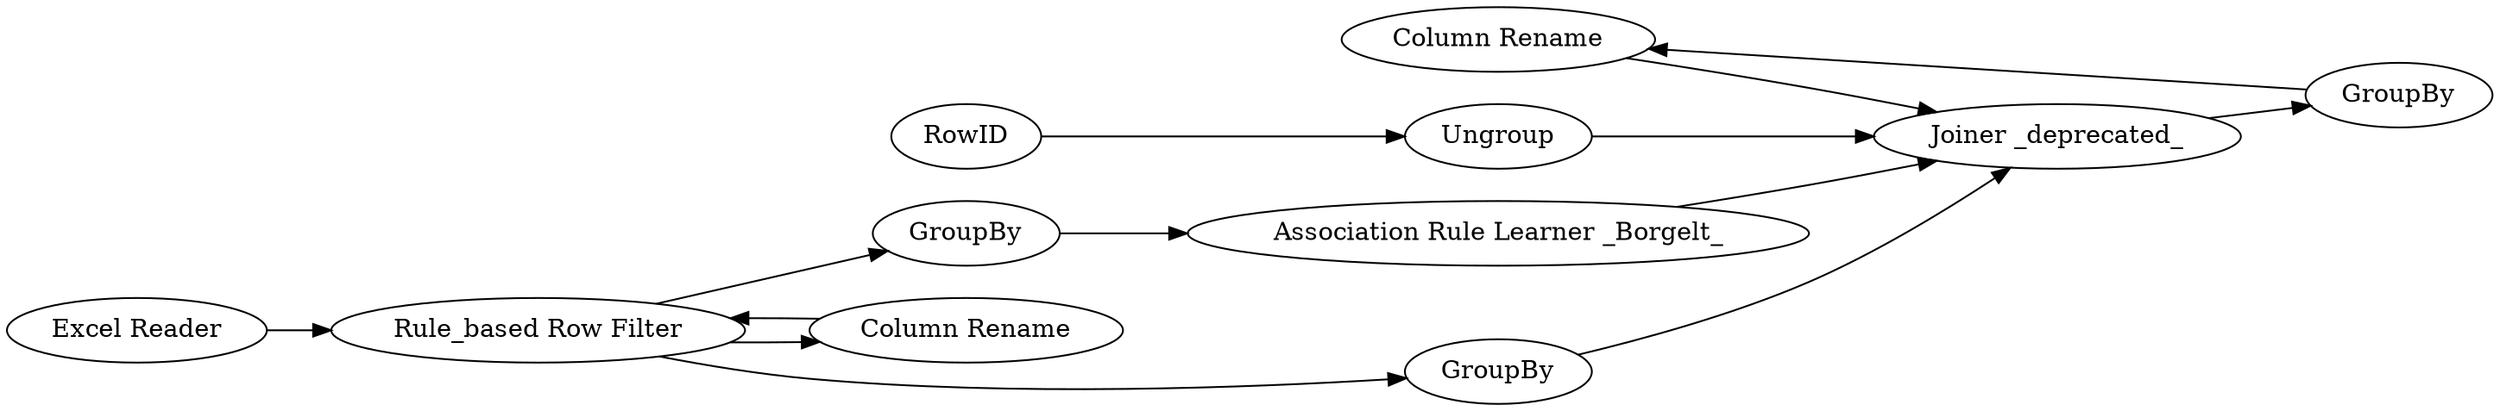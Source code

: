 digraph {
	43 -> 34
	33 -> 34
	3 -> 2
	35 -> 43
	1 -> 113
	114 -> 113
	113 -> 3
	113 -> 114
	31 -> 33
	113 -> 4
	34 -> 35
	4 -> 34
	2 -> 34
	113 [label="Rule_based Row Filter"]
	43 [label="Column Rename"]
	35 [label=GroupBy]
	1 [label="Excel Reader"]
	34 [label="Joiner _deprecated_"]
	31 [label=RowID]
	4 [label=GroupBy]
	114 [label="Column Rename"]
	33 [label=Ungroup]
	3 [label=GroupBy]
	2 [label="Association Rule Learner _Borgelt_"]
	rankdir=LR
}
